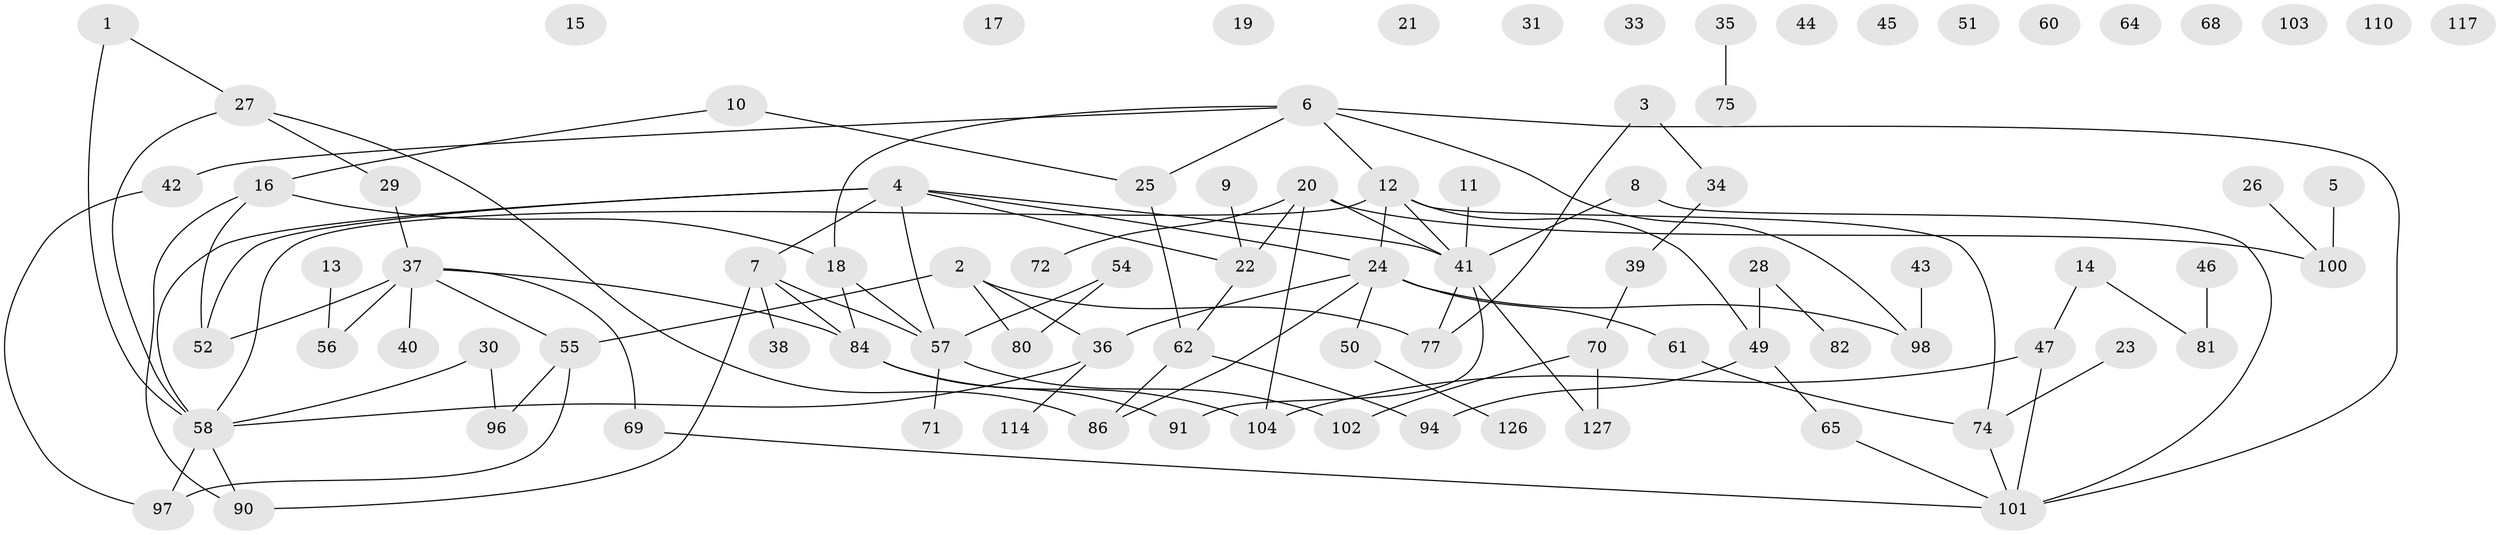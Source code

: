 // original degree distribution, {3: 0.1640625, 4: 0.1484375, 1: 0.203125, 2: 0.2890625, 6: 0.0234375, 5: 0.046875, 0: 0.1171875, 7: 0.0078125}
// Generated by graph-tools (version 1.1) at 2025/16/03/04/25 18:16:32]
// undirected, 89 vertices, 107 edges
graph export_dot {
graph [start="1"]
  node [color=gray90,style=filled];
  1 [super="+53"];
  2;
  3 [super="+89"];
  4 [super="+67+48"];
  5;
  6 [super="+63+32"];
  7 [super="+92"];
  8;
  9;
  10;
  11;
  12 [super="+105"];
  13;
  14;
  15;
  16 [super="+87"];
  17;
  18 [super="+122"];
  19;
  20;
  21;
  22;
  23;
  24 [super="+118"];
  25 [super="+116"];
  26;
  27;
  28;
  29;
  30;
  31;
  33;
  34;
  35;
  36 [super="+66"];
  37 [super="+76+59"];
  38 [super="+88"];
  39;
  40;
  41 [super="+78"];
  42;
  43;
  44;
  45;
  46;
  47;
  49 [super="+73+123+128"];
  50;
  51;
  52;
  54;
  55 [super="+85"];
  56;
  57 [super="+99+93"];
  58 [super="+83"];
  60;
  61;
  62 [super="+115"];
  64;
  65;
  68;
  69;
  70;
  71;
  72;
  74;
  75;
  77 [super="+79"];
  80;
  81;
  82;
  84;
  86;
  90;
  91;
  94;
  96;
  97;
  98 [super="+106"];
  100 [super="+111+124"];
  101 [super="+112+107"];
  102 [super="+109"];
  103;
  104 [super="+108"];
  110;
  114;
  117;
  126;
  127;
  1 -- 27;
  1 -- 58;
  2 -- 80;
  2 -- 36;
  2 -- 55;
  2 -- 77;
  3 -- 34;
  3 -- 77;
  4 -- 57;
  4 -- 58;
  4 -- 52;
  4 -- 22;
  4 -- 7;
  4 -- 24;
  4 -- 41;
  5 -- 100;
  6 -- 18;
  6 -- 25;
  6 -- 42;
  6 -- 12;
  6 -- 98;
  6 -- 101;
  7 -- 84;
  7 -- 57;
  7 -- 90;
  7 -- 38;
  8 -- 101;
  8 -- 41;
  9 -- 22;
  10 -- 25;
  10 -- 16;
  11 -- 41;
  12 -- 41;
  12 -- 74;
  12 -- 49;
  12 -- 58;
  12 -- 24 [weight=2];
  13 -- 56;
  14 -- 47;
  14 -- 81;
  16 -- 52;
  16 -- 18;
  16 -- 90;
  18 -- 57;
  18 -- 84;
  20 -- 22;
  20 -- 41;
  20 -- 72;
  20 -- 100;
  20 -- 104;
  22 -- 62;
  23 -- 74;
  24 -- 61;
  24 -- 98;
  24 -- 50;
  24 -- 36;
  24 -- 86;
  25 -- 62;
  26 -- 100;
  27 -- 29;
  27 -- 58;
  27 -- 86;
  28 -- 82;
  28 -- 49;
  29 -- 37;
  30 -- 96;
  30 -- 58;
  34 -- 39;
  35 -- 75;
  36 -- 58;
  36 -- 114;
  37 -- 55;
  37 -- 56;
  37 -- 52;
  37 -- 84;
  37 -- 69;
  37 -- 40;
  39 -- 70;
  41 -- 91;
  41 -- 127;
  41 -- 77;
  42 -- 97;
  43 -- 98;
  46 -- 81;
  47 -- 104;
  47 -- 101;
  49 -- 65;
  49 -- 94;
  50 -- 126;
  54 -- 80;
  54 -- 57;
  55 -- 96;
  55 -- 97;
  57 -- 71;
  57 -- 102;
  58 -- 97;
  58 -- 90;
  61 -- 74;
  62 -- 86;
  62 -- 94;
  65 -- 101;
  69 -- 101;
  70 -- 127;
  70 -- 102;
  74 -- 101;
  84 -- 91;
  84 -- 104;
}
